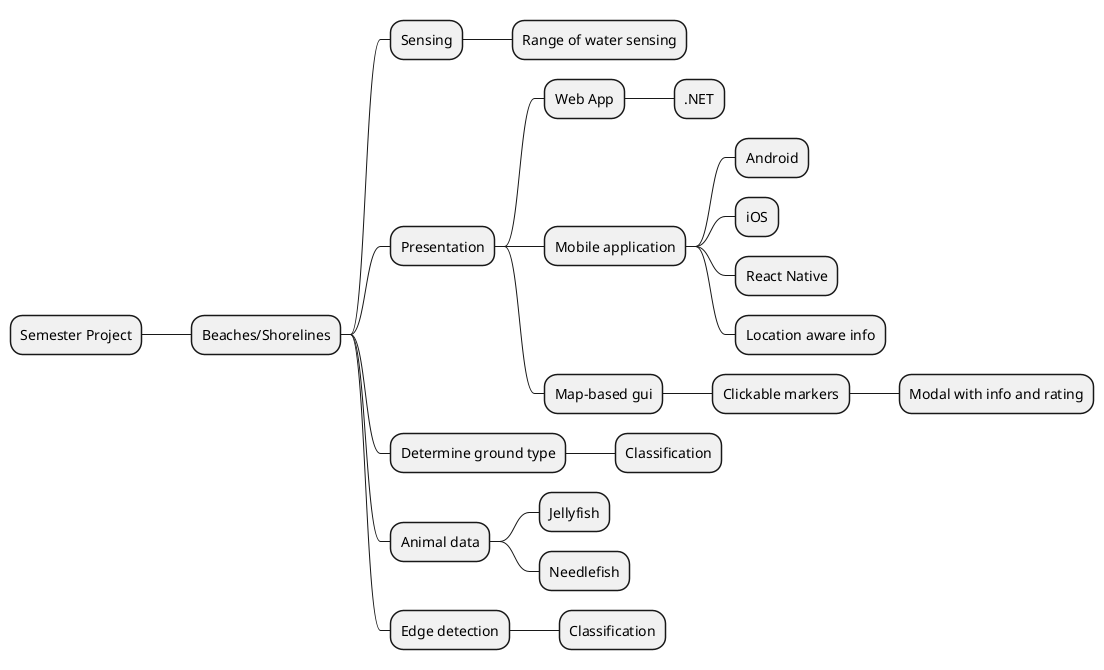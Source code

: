 @startmindmap
* Semester Project
** Beaches/Shorelines
*** Sensing
**** Range of water sensing
*** Presentation
**** Web App
***** .NET
**** Mobile application
***** Android
***** iOS
***** React Native
***** Location aware info
**** Map-based gui
***** Clickable markers
****** Modal with info and rating
*** Determine ground type
**** Classification
*** Animal data
**** Jellyfish
**** Needlefish
*** Edge detection
**** Classification
@endmindmap